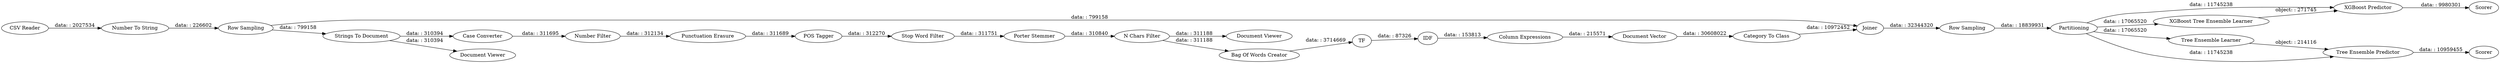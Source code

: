 digraph {
	"6716133039756614976_20" [label="Document Vector"]
	"6716133039756614976_14" [label="Stop Word Filter"]
	"6716133039756614976_17" [label=TF]
	"6716133039756614976_18" [label=IDF]
	"6716133039756614976_12" [label="Punctuation Erasure"]
	"6716133039756614976_15" [label="Porter Stemmer"]
	"6716133039756614976_23" [label=Partitioning]
	"6716133039756614976_13" [label="POS Tagger"]
	"6716133039756614976_34" [label=Joiner]
	"6716133039756614976_7" [label="Strings To Document"]
	"6716133039756614976_11" [label="Number Filter"]
	"6716133039756614976_38" [label=Scorer]
	"6716133039756614976_37" [label="XGBoost Predictor"]
	"6716133039756614976_9" [label="Case Converter"]
	"6716133039756614976_32" [label="CSV Reader"]
	"6716133039756614976_10" [label="N Chars Filter"]
	"6716133039756614976_21" [label="Category To Class"]
	"6716133039756614976_30" [label="Document Viewer"]
	"6716133039756614976_19" [label="Column Expressions"]
	"6716133039756614976_36" [label="XGBoost Tree Ensemble Learner"]
	"6716133039756614976_35" [label="Row Sampling"]
	"6716133039756614976_27" [label="Tree Ensemble Learner"]
	"6716133039756614976_33" [label="Number To String"]
	"6716133039756614976_8" [label="Document Viewer"]
	"6716133039756614976_16" [label="Bag Of Words Creator"]
	"6716133039756614976_31" [label="Row Sampling"]
	"6716133039756614976_26" [label=Scorer]
	"6716133039756614976_28" [label="Tree Ensemble Predictor"]
	"6716133039756614976_23" -> "6716133039756614976_36" [label="data: : 17065520"]
	"6716133039756614976_23" -> "6716133039756614976_28" [label="data: : 11745238"]
	"6716133039756614976_23" -> "6716133039756614976_27" [label="data: : 17065520"]
	"6716133039756614976_36" -> "6716133039756614976_37" [label="object: : 271745"]
	"6716133039756614976_37" -> "6716133039756614976_38" [label="data: : 9980301"]
	"6716133039756614976_31" -> "6716133039756614976_34" [label="data: : 799158"]
	"6716133039756614976_12" -> "6716133039756614976_13" [label="data: : 311689"]
	"6716133039756614976_33" -> "6716133039756614976_31" [label="data: : 226602"]
	"6716133039756614976_34" -> "6716133039756614976_35" [label="data: : 32344320"]
	"6716133039756614976_11" -> "6716133039756614976_12" [label="data: : 312134"]
	"6716133039756614976_10" -> "6716133039756614976_16" [label="data: : 311188"]
	"6716133039756614976_16" -> "6716133039756614976_17" [label="data: : 3714669"]
	"6716133039756614976_18" -> "6716133039756614976_19" [label="data: : 153813"]
	"6716133039756614976_21" -> "6716133039756614976_34" [label="data: : 10972452"]
	"6716133039756614976_20" -> "6716133039756614976_21" [label="data: : 30608022"]
	"6716133039756614976_32" -> "6716133039756614976_33" [label="data: : 2027534"]
	"6716133039756614976_10" -> "6716133039756614976_30" [label="data: : 311188"]
	"6716133039756614976_17" -> "6716133039756614976_18" [label="data: : 87326"]
	"6716133039756614976_23" -> "6716133039756614976_37" [label="data: : 11745238"]
	"6716133039756614976_27" -> "6716133039756614976_28" [label="object: : 214116"]
	"6716133039756614976_28" -> "6716133039756614976_26" [label="data: : 10959455"]
	"6716133039756614976_7" -> "6716133039756614976_8" [label="data: : 310394"]
	"6716133039756614976_19" -> "6716133039756614976_20" [label="data: : 215571"]
	"6716133039756614976_15" -> "6716133039756614976_10" [label="data: : 310840"]
	"6716133039756614976_35" -> "6716133039756614976_23" [label="data: : 18839931"]
	"6716133039756614976_13" -> "6716133039756614976_14" [label="data: : 312270"]
	"6716133039756614976_9" -> "6716133039756614976_11" [label="data: : 311695"]
	"6716133039756614976_14" -> "6716133039756614976_15" [label="data: : 311751"]
	"6716133039756614976_31" -> "6716133039756614976_7" [label="data: : 799158"]
	"6716133039756614976_7" -> "6716133039756614976_9" [label="data: : 310394"]
	rankdir=LR
}
